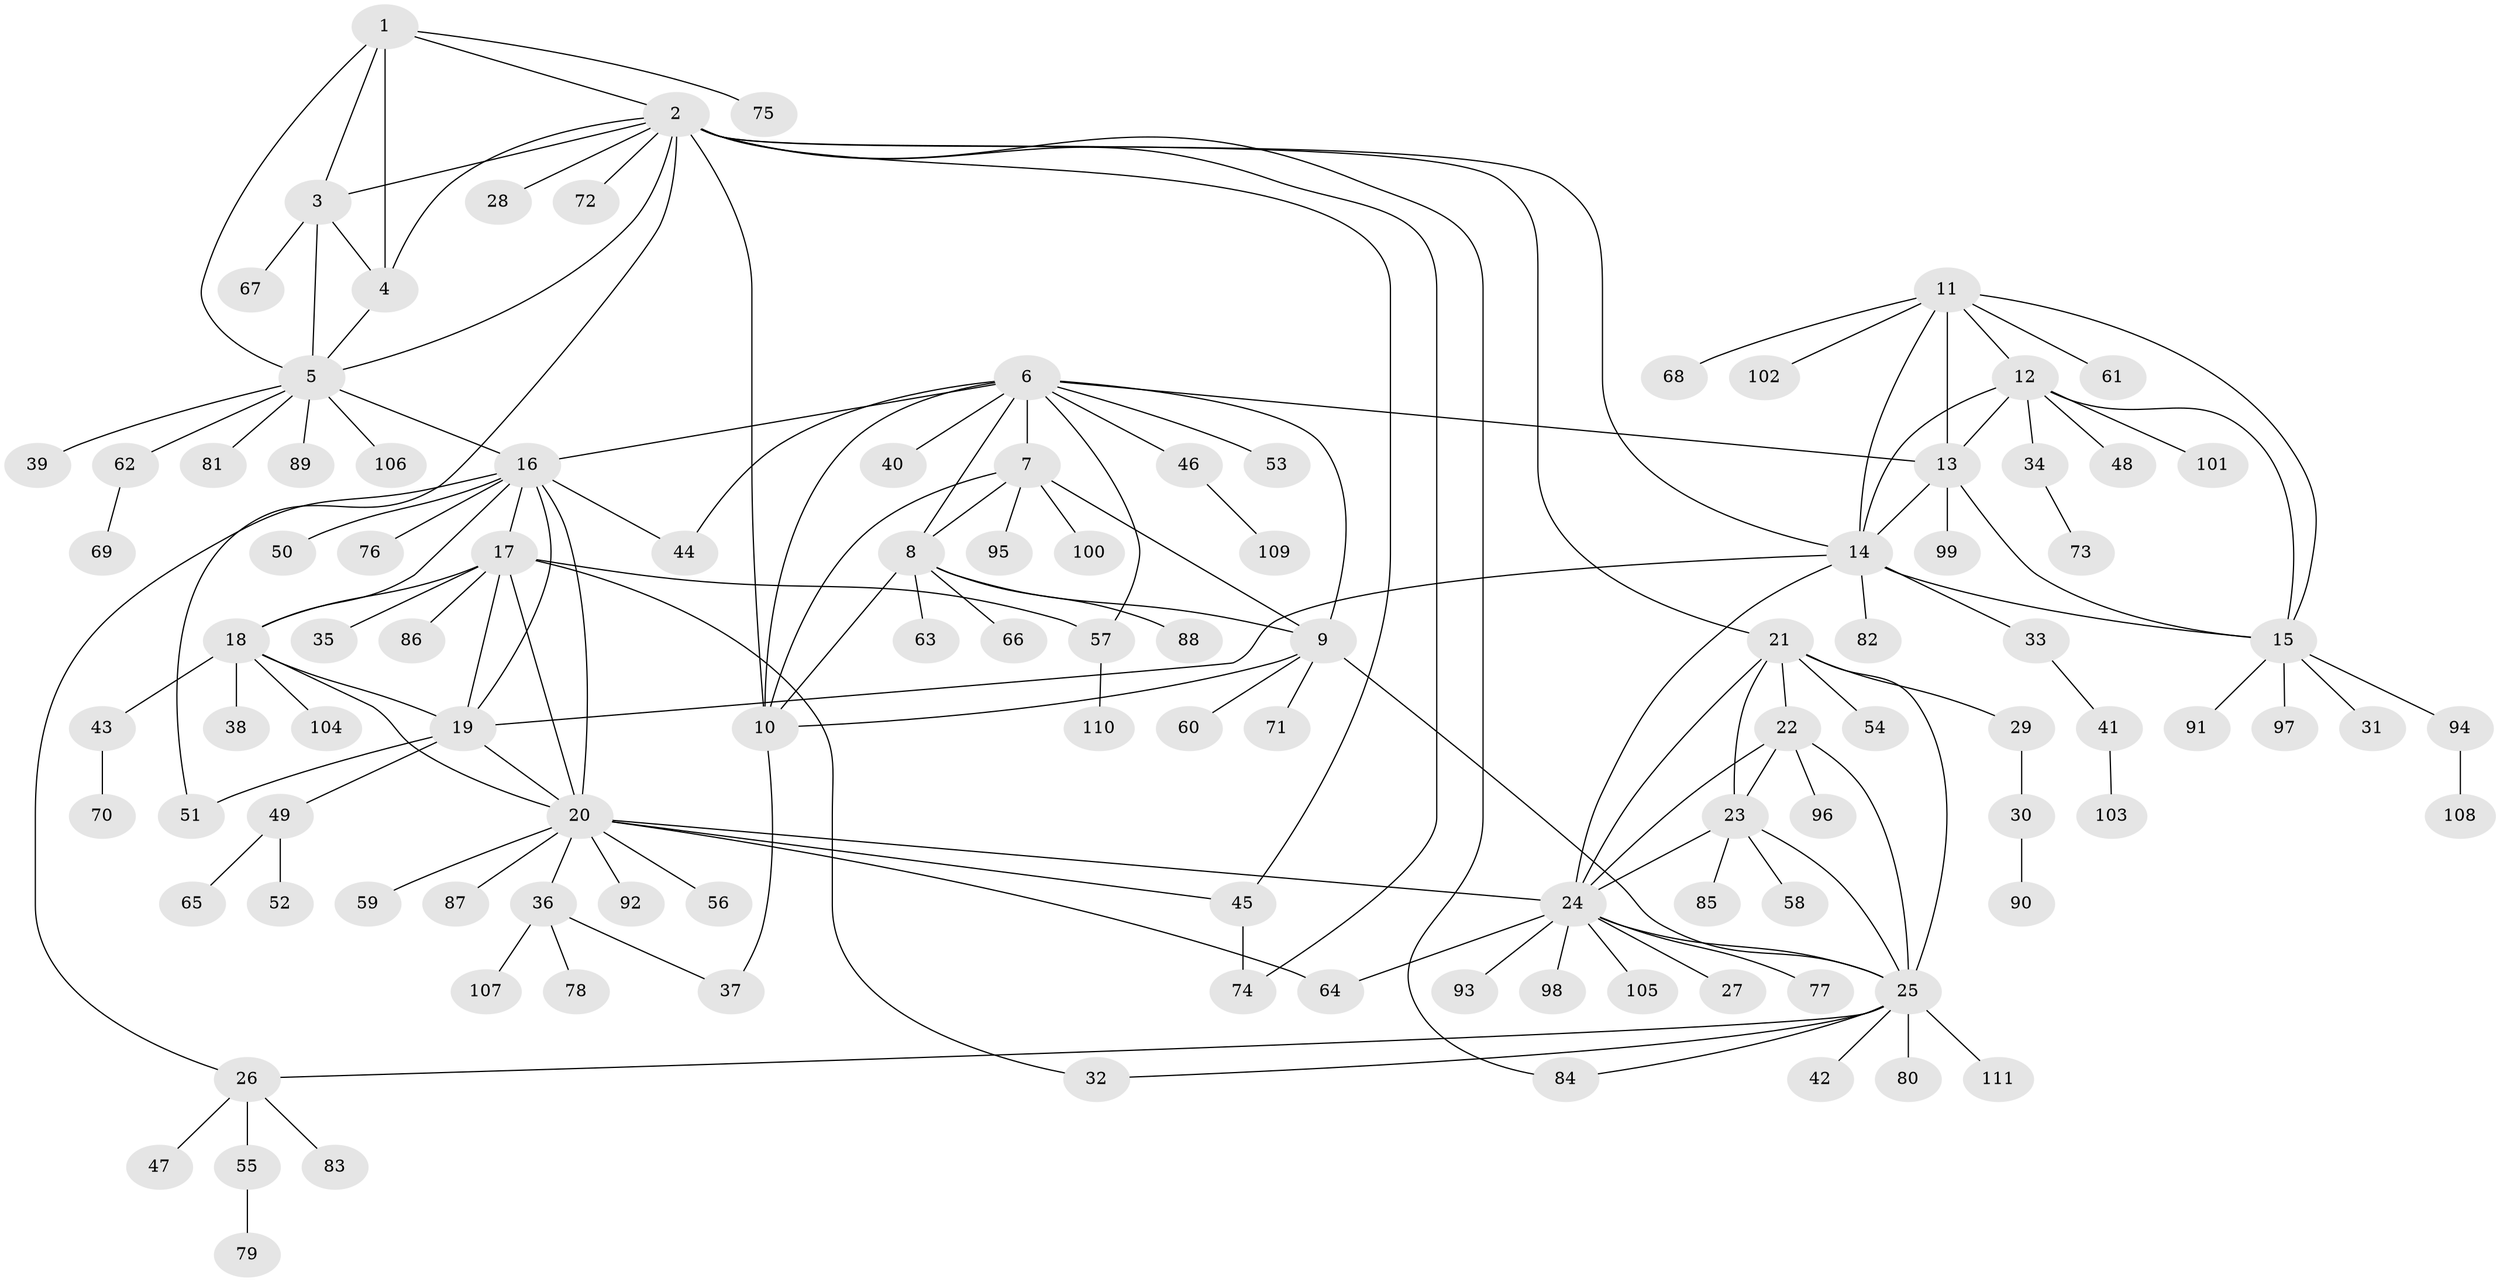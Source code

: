 // Generated by graph-tools (version 1.1) at 2025/15/03/09/25 04:15:47]
// undirected, 111 vertices, 156 edges
graph export_dot {
graph [start="1"]
  node [color=gray90,style=filled];
  1;
  2;
  3;
  4;
  5;
  6;
  7;
  8;
  9;
  10;
  11;
  12;
  13;
  14;
  15;
  16;
  17;
  18;
  19;
  20;
  21;
  22;
  23;
  24;
  25;
  26;
  27;
  28;
  29;
  30;
  31;
  32;
  33;
  34;
  35;
  36;
  37;
  38;
  39;
  40;
  41;
  42;
  43;
  44;
  45;
  46;
  47;
  48;
  49;
  50;
  51;
  52;
  53;
  54;
  55;
  56;
  57;
  58;
  59;
  60;
  61;
  62;
  63;
  64;
  65;
  66;
  67;
  68;
  69;
  70;
  71;
  72;
  73;
  74;
  75;
  76;
  77;
  78;
  79;
  80;
  81;
  82;
  83;
  84;
  85;
  86;
  87;
  88;
  89;
  90;
  91;
  92;
  93;
  94;
  95;
  96;
  97;
  98;
  99;
  100;
  101;
  102;
  103;
  104;
  105;
  106;
  107;
  108;
  109;
  110;
  111;
  1 -- 2;
  1 -- 3;
  1 -- 4;
  1 -- 5;
  1 -- 75;
  2 -- 3;
  2 -- 4;
  2 -- 5;
  2 -- 10;
  2 -- 14;
  2 -- 21;
  2 -- 28;
  2 -- 45;
  2 -- 51;
  2 -- 72;
  2 -- 74;
  2 -- 84;
  3 -- 4;
  3 -- 5;
  3 -- 67;
  4 -- 5;
  5 -- 16;
  5 -- 39;
  5 -- 62;
  5 -- 81;
  5 -- 89;
  5 -- 106;
  6 -- 7;
  6 -- 8;
  6 -- 9;
  6 -- 10;
  6 -- 13;
  6 -- 16;
  6 -- 40;
  6 -- 44;
  6 -- 46;
  6 -- 53;
  6 -- 57;
  7 -- 8;
  7 -- 9;
  7 -- 10;
  7 -- 95;
  7 -- 100;
  8 -- 9;
  8 -- 10;
  8 -- 63;
  8 -- 66;
  8 -- 88;
  9 -- 10;
  9 -- 25;
  9 -- 60;
  9 -- 71;
  10 -- 37;
  11 -- 12;
  11 -- 13;
  11 -- 14;
  11 -- 15;
  11 -- 61;
  11 -- 68;
  11 -- 102;
  12 -- 13;
  12 -- 14;
  12 -- 15;
  12 -- 34;
  12 -- 48;
  12 -- 101;
  13 -- 14;
  13 -- 15;
  13 -- 99;
  14 -- 15;
  14 -- 19;
  14 -- 24;
  14 -- 33;
  14 -- 82;
  15 -- 31;
  15 -- 91;
  15 -- 94;
  15 -- 97;
  16 -- 17;
  16 -- 18;
  16 -- 19;
  16 -- 20;
  16 -- 26;
  16 -- 44;
  16 -- 50;
  16 -- 76;
  17 -- 18;
  17 -- 19;
  17 -- 20;
  17 -- 32;
  17 -- 35;
  17 -- 57;
  17 -- 86;
  18 -- 19;
  18 -- 20;
  18 -- 38;
  18 -- 43;
  18 -- 104;
  19 -- 20;
  19 -- 49;
  19 -- 51;
  20 -- 24;
  20 -- 36;
  20 -- 45;
  20 -- 56;
  20 -- 59;
  20 -- 64;
  20 -- 87;
  20 -- 92;
  21 -- 22;
  21 -- 23;
  21 -- 24;
  21 -- 25;
  21 -- 29;
  21 -- 54;
  22 -- 23;
  22 -- 24;
  22 -- 25;
  22 -- 96;
  23 -- 24;
  23 -- 25;
  23 -- 58;
  23 -- 85;
  24 -- 25;
  24 -- 27;
  24 -- 64;
  24 -- 77;
  24 -- 93;
  24 -- 98;
  24 -- 105;
  25 -- 26;
  25 -- 32;
  25 -- 42;
  25 -- 80;
  25 -- 84;
  25 -- 111;
  26 -- 47;
  26 -- 55;
  26 -- 83;
  29 -- 30;
  30 -- 90;
  33 -- 41;
  34 -- 73;
  36 -- 37;
  36 -- 78;
  36 -- 107;
  41 -- 103;
  43 -- 70;
  45 -- 74;
  46 -- 109;
  49 -- 52;
  49 -- 65;
  55 -- 79;
  57 -- 110;
  62 -- 69;
  94 -- 108;
}
